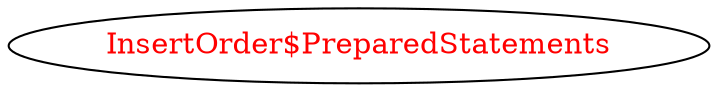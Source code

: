 digraph dependencyGraph {
 concentrate=true;
 ranksep="2.0";
 rankdir="LR"; 
 splines="ortho";
"InsertOrder$PreparedStatements" [fontcolor="red"];
}
